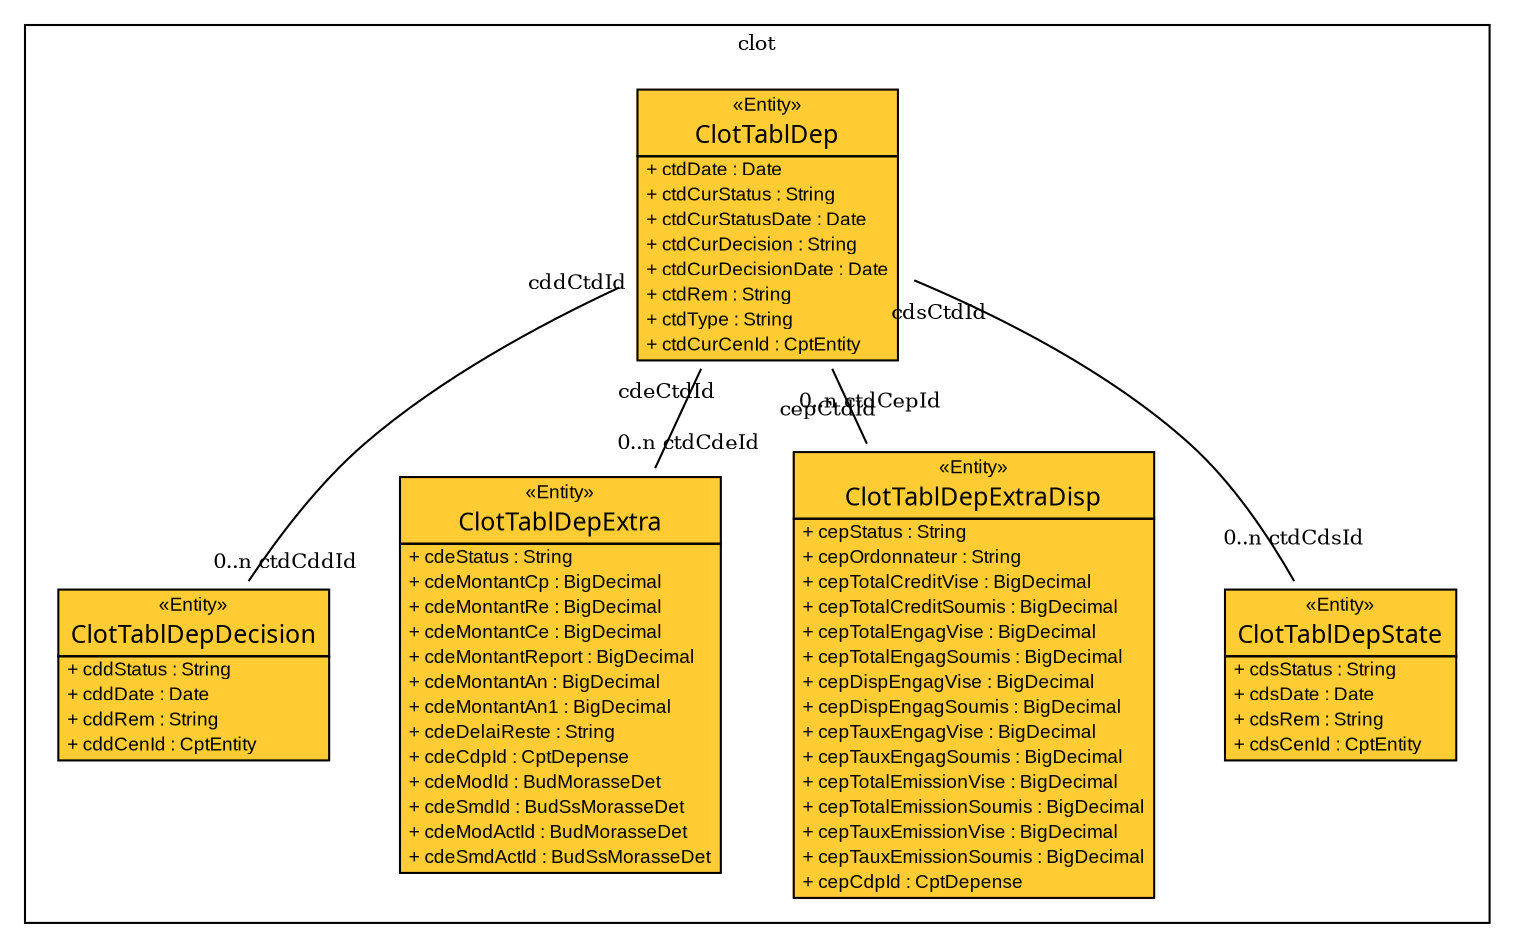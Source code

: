 digraph G {
	fontsize = 10
	node [
		fontsize = 10
		fontname="arial"
		shape=plaintext
	]

	edge [
		fontsize = 10
	]
subgraph clusterclot {
	label = "clot"  
	ClotTablDep [label=<<table border="0" cellborder="1" cellspacing="0" cellpadding="0" port="p" bgcolor="#FFCC33">
	<tr><td>
	<table border="0" cellspacing="1" cellpadding="1">
		<tr><td> &laquo;Entity&raquo; </td></tr>
		<tr><td><font face="arialbd"  point-size="12.0"> ClotTablDep </font></td></tr>
	</table></td></tr>
	<tr><td>
		<table border="0" cellspacing="0" cellpadding="1">	
	<tr><td align="left"> + ctdDate : Date </td></tr>
	<tr><td align="left"> + ctdCurStatus : String </td></tr>
	<tr><td align="left"> + ctdCurStatusDate : Date </td></tr>
	<tr><td align="left"> + ctdCurDecision : String </td></tr>
	<tr><td align="left"> + ctdCurDecisionDate : Date </td></tr>
	<tr><td align="left"> + ctdRem : String </td></tr>
	<tr><td align="left"> + ctdType : String </td></tr>
	<tr><td align="left"> + ctdCurCenId : CptEntity </td></tr>
		</table>		
	</td></tr>
	</table>>, fontname="arial", fontcolor="black", fontsize=9.0];
	ClotTablDepDecision [label=<<table border="0" cellborder="1" cellspacing="0" cellpadding="0" port="p" bgcolor="#FFCC33">
	<tr><td>
	<table border="0" cellspacing="1" cellpadding="1">
		<tr><td> &laquo;Entity&raquo; </td></tr>
		<tr><td><font face="arialbd"  point-size="12.0"> ClotTablDepDecision </font></td></tr>
	</table></td></tr>
	<tr><td>
		<table border="0" cellspacing="0" cellpadding="1">	
	<tr><td align="left"> + cddStatus : String </td></tr>
	<tr><td align="left"> + cddDate : Date </td></tr>
	<tr><td align="left"> + cddRem : String </td></tr>
	<tr><td align="left"> + cddCenId : CptEntity </td></tr>
		</table>		
	</td></tr>
	</table>>, fontname="arial", fontcolor="black", fontsize=9.0];
	ClotTablDepExtra [label=<<table border="0" cellborder="1" cellspacing="0" cellpadding="0" port="p" bgcolor="#FFCC33">
	<tr><td>
	<table border="0" cellspacing="1" cellpadding="1">
		<tr><td> &laquo;Entity&raquo; </td></tr>
		<tr><td><font face="arialbd"  point-size="12.0"> ClotTablDepExtra </font></td></tr>
	</table></td></tr>
	<tr><td>
		<table border="0" cellspacing="0" cellpadding="1">	
	<tr><td align="left"> + cdeStatus : String </td></tr>
	<tr><td align="left"> + cdeMontantCp : BigDecimal </td></tr>
	<tr><td align="left"> + cdeMontantRe : BigDecimal </td></tr>
	<tr><td align="left"> + cdeMontantCe : BigDecimal </td></tr>
	<tr><td align="left"> + cdeMontantReport : BigDecimal </td></tr>
	<tr><td align="left"> + cdeMontantAn : BigDecimal </td></tr>
	<tr><td align="left"> + cdeMontantAn1 : BigDecimal </td></tr>
	<tr><td align="left"> + cdeDelaiReste : String </td></tr>
	<tr><td align="left"> + cdeCdpId : CptDepense </td></tr>
	<tr><td align="left"> + cdeModId : BudMorasseDet </td></tr>
	<tr><td align="left"> + cdeSmdId : BudSsMorasseDet </td></tr>
	<tr><td align="left"> + cdeModActId : BudMorasseDet </td></tr>
	<tr><td align="left"> + cdeSmdActId : BudSsMorasseDet </td></tr>
		</table>		
	</td></tr>
	</table>>, fontname="arial", fontcolor="black", fontsize=9.0];
	ClotTablDepExtraDisp [label=<<table border="0" cellborder="1" cellspacing="0" cellpadding="0" port="p" bgcolor="#FFCC33">
	<tr><td>
	<table border="0" cellspacing="1" cellpadding="1">
		<tr><td> &laquo;Entity&raquo; </td></tr>
		<tr><td><font face="arialbd"  point-size="12.0"> ClotTablDepExtraDisp </font></td></tr>
	</table></td></tr>
	<tr><td>
		<table border="0" cellspacing="0" cellpadding="1">	
	<tr><td align="left"> + cepStatus : String </td></tr>
	<tr><td align="left"> + cepOrdonnateur : String </td></tr>
	<tr><td align="left"> + cepTotalCreditVise : BigDecimal </td></tr>
	<tr><td align="left"> + cepTotalCreditSoumis : BigDecimal </td></tr>
	<tr><td align="left"> + cepTotalEngagVise : BigDecimal </td></tr>
	<tr><td align="left"> + cepTotalEngagSoumis : BigDecimal </td></tr>
	<tr><td align="left"> + cepDispEngagVise : BigDecimal </td></tr>
	<tr><td align="left"> + cepDispEngagSoumis : BigDecimal </td></tr>
	<tr><td align="left"> + cepTauxEngagVise : BigDecimal </td></tr>
	<tr><td align="left"> + cepTauxEngagSoumis : BigDecimal </td></tr>
	<tr><td align="left"> + cepTotalEmissionVise : BigDecimal </td></tr>
	<tr><td align="left"> + cepTotalEmissionSoumis : BigDecimal </td></tr>
	<tr><td align="left"> + cepTauxEmissionVise : BigDecimal </td></tr>
	<tr><td align="left"> + cepTauxEmissionSoumis : BigDecimal </td></tr>
	<tr><td align="left"> + cepCdpId : CptDepense </td></tr>
		</table>		
	</td></tr>
	</table>>, fontname="arial", fontcolor="black", fontsize=9.0];
	ClotTablDepState [label=<<table border="0" cellborder="1" cellspacing="0" cellpadding="0" port="p" bgcolor="#FFCC33">
	<tr><td>
	<table border="0" cellspacing="1" cellpadding="1">
		<tr><td> &laquo;Entity&raquo; </td></tr>
		<tr><td><font face="arialbd"  point-size="12.0"> ClotTablDepState </font></td></tr>
	</table></td></tr>
	<tr><td>
		<table border="0" cellspacing="0" cellpadding="1">	
	<tr><td align="left"> + cdsStatus : String </td></tr>
	<tr><td align="left"> + cdsDate : Date </td></tr>
	<tr><td align="left"> + cdsRem : String </td></tr>
	<tr><td align="left"> + cdsCenId : CptEntity </td></tr>
		</table>		
	</td></tr>
	</table>>, fontname="arial", fontcolor="black", fontsize=9.0];
}
edge [arrowhead = "empty"]
edge [arrowhead = "none"]


edge [arrowtail="none" arrowhead = "none" headlabel="0..n ctdCddId" taillabel="cddCtdId" labeldistance="2.0" labelangle="-30"]

ClotTablDep -> ClotTablDepDecision

edge [arrowtail="none" arrowhead = "none" headlabel="0..n ctdCdeId" taillabel="cdeCtdId" labeldistance="2.0" labelangle="-30"]

ClotTablDep -> ClotTablDepExtra

edge [arrowtail="none" arrowhead = "none" headlabel="0..n ctdCepId" taillabel="cepCtdId" labeldistance="2.0" labelangle="-30"]

ClotTablDep -> ClotTablDepExtraDisp

edge [arrowtail="none" arrowhead = "none" headlabel="0..n ctdCdsId" taillabel="cdsCtdId" labeldistance="2.0" labelangle="-30"]

ClotTablDep -> ClotTablDepState
}
